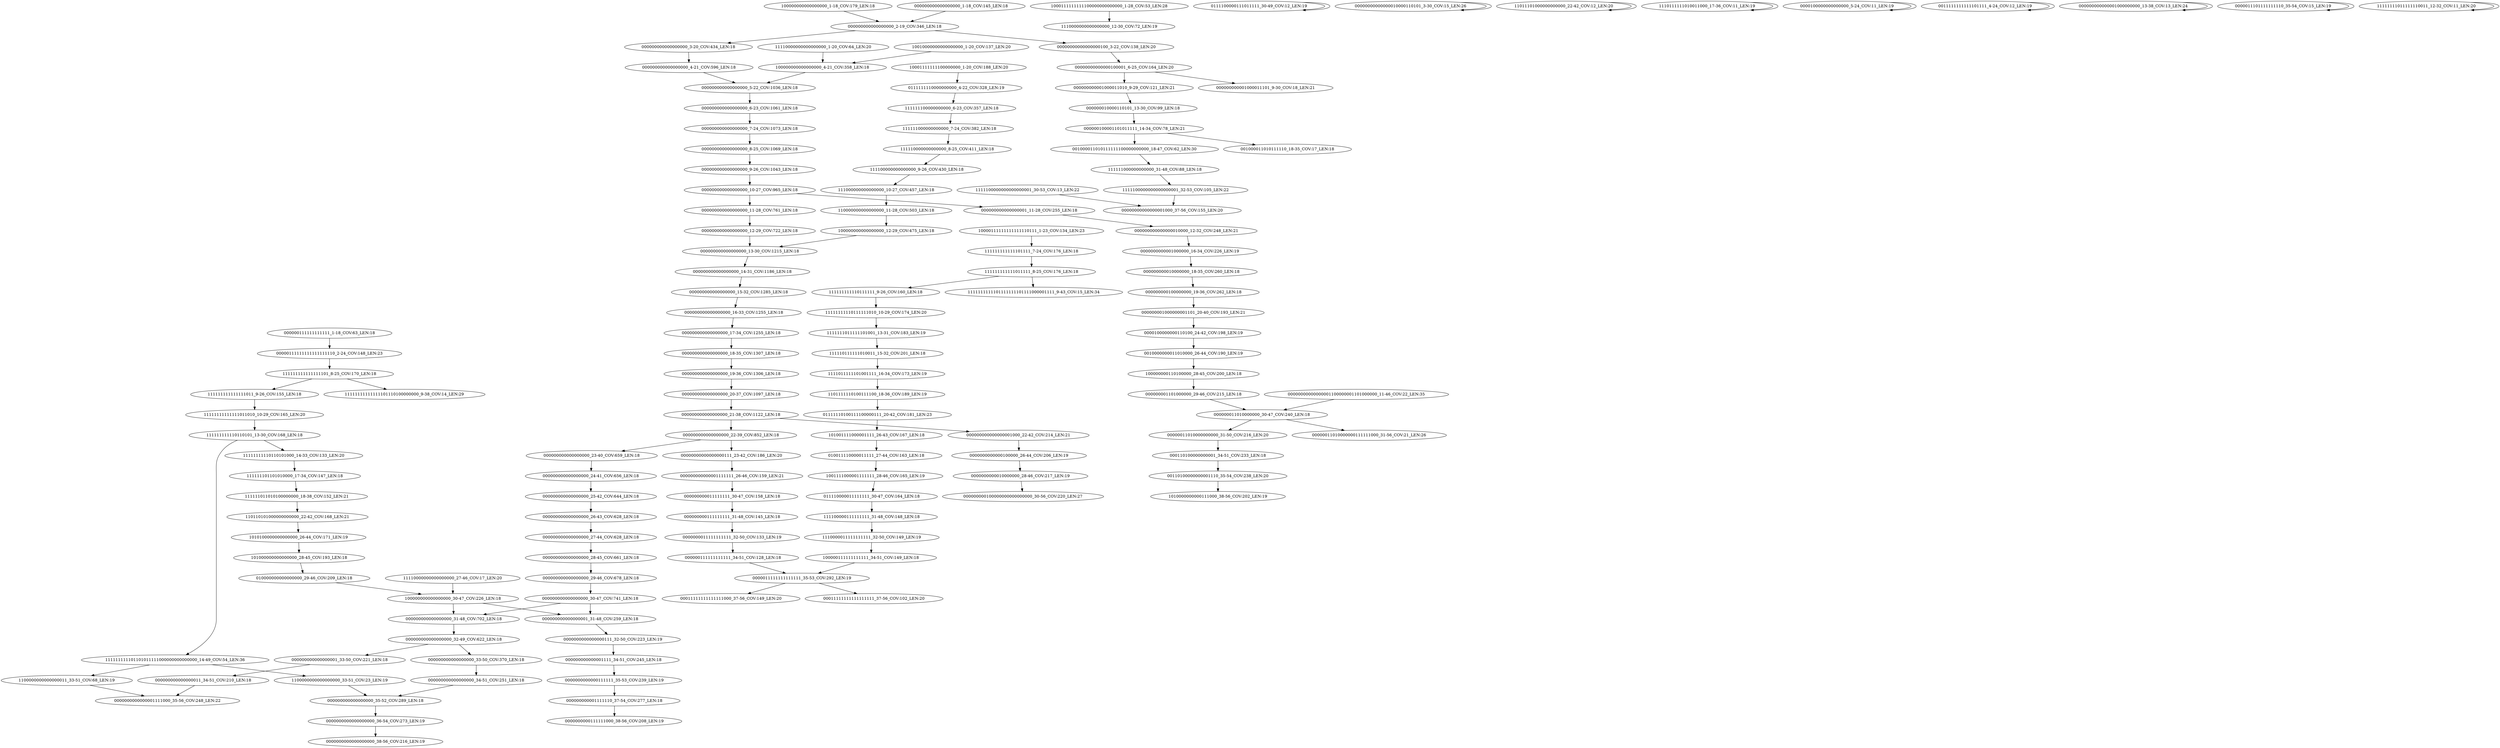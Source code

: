 digraph G {
    "100000000000000000_30-47_COV:226_LEN:18" -> "000000000000000000_31-48_COV:702_LEN:18";
    "100000000000000000_30-47_COV:226_LEN:18" -> "000000000000000001_31-48_COV:259_LEN:18";
    "000000000000000000_18-35_COV:1307_LEN:18" -> "000000000000000000_19-36_COV:1306_LEN:18";
    "000000000000000000_21-38_COV:1122_LEN:18" -> "000000000000000000_22-39_COV:852_LEN:18";
    "000000000000000000_21-38_COV:1122_LEN:18" -> "000000000000000001000_22-42_COV:214_LEN:21";
    "111111111101101011111000000000000000_14-49_COV:54_LEN:36" -> "1100000000000000000_33-51_COV:23_LEN:19";
    "111111111101101011111000000000000000_14-49_COV:54_LEN:36" -> "1100000000000000011_33-51_COV:68_LEN:19";
    "11111111111111011010_10-29_COV:165_LEN:20" -> "111111111110110101_13-30_COV:168_LEN:18";
    "1111111011111101001_13-31_COV:183_LEN:19" -> "111110111111010011_15-32_COV:201_LEN:18";
    "000000000000000000_28-45_COV:661_LEN:18" -> "000000000000000000_29-46_COV:678_LEN:18";
    "1100000000000000000_33-51_COV:23_LEN:19" -> "000000000000000000_35-52_COV:289_LEN:18";
    "1000111111111100000000000000_1-28_COV:53_LEN:28" -> "1110000000000000000_12-30_COV:72_LEN:19";
    "00110100000000001110_35-54_COV:238_LEN:20" -> "1010000000000111000_38-56_COV:202_LEN:19";
    "000000111111111111_1-18_COV:63_LEN:18" -> "00000111111111111111110_2-24_COV:148_LEN:23";
    "000000000000000000_14-31_COV:1186_LEN:18" -> "000000000000000000_15-32_COV:1285_LEN:18";
    "000000000000000000_15-32_COV:1285_LEN:18" -> "000000000000000000_16-33_COV:1255_LEN:18";
    "111111111110110101_13-30_COV:168_LEN:18" -> "111111111101101011111000000000000000_14-49_COV:54_LEN:36";
    "111111111110110101_13-30_COV:168_LEN:18" -> "11111111110110101000_14-33_COV:133_LEN:20";
    "00000111111111111111110_2-24_COV:148_LEN:23" -> "111111111111111101_8-25_COV:170_LEN:18";
    "00000011010000000000_31-50_COV:216_LEN:20" -> "000110100000000001_34-51_COV:233_LEN:18";
    "111111111111111101_8-25_COV:170_LEN:18" -> "111111111111111011_9-26_COV:155_LEN:18";
    "111111111111111101_8-25_COV:170_LEN:18" -> "11111111111111101110100000000_9-38_COV:14_LEN:29";
    "110110101000000000000_22-42_COV:168_LEN:21" -> "1010100000000000000_26-44_COV:171_LEN:19";
    "000000000000000000_11-28_COV:761_LEN:18" -> "000000000000000000_12-29_COV:722_LEN:18";
    "100000000000000000_1-18_COV:179_LEN:18" -> "000000000000000000_2-19_COV:346_LEN:18";
    "110000000000000000_11-28_COV:503_LEN:18" -> "100000000000000000_12-29_COV:475_LEN:18";
    "0000000000010000000_28-46_COV:217_LEN:19" -> "000000000100000000000000000_30-56_COV:220_LEN:27";
    "0000000000000000000_36-54_COV:273_LEN:19" -> "0000000000000000000_38-56_COV:216_LEN:19";
    "0111100000111011111_30-49_COV:12_LEN:19" -> "0111100000111011111_30-49_COV:12_LEN:19";
    "000000000000000000_25-42_COV:644_LEN:18" -> "000000000000000000_26-43_COV:628_LEN:18";
    "000000000000000000_8-25_COV:1069_LEN:18" -> "000000000000000000_9-26_COV:1043_LEN:18";
    "000000000000000000_35-52_COV:289_LEN:18" -> "0000000000000000000_36-54_COV:273_LEN:19";
    "000000000000000000_24-41_COV:656_LEN:18" -> "000000000000000000_25-42_COV:644_LEN:18";
    "000000000000000000_20-37_COV:1097_LEN:18" -> "000000000000000000_21-38_COV:1122_LEN:18";
    "0000000000000100000_26-44_COV:206_LEN:19" -> "0000000000010000000_28-46_COV:217_LEN:19";
    "0111111110000000000_4-22_COV:328_LEN:19" -> "111111100000000000_6-23_COV:357_LEN:18";
    "100000000110100000_28-45_COV:200_LEN:18" -> "000000001101000000_29-46_COV:215_LEN:18";
    "0000000000001000000_16-34_COV:226_LEN:19" -> "000000000010000000_18-35_COV:260_LEN:18";
    "111111011010100000000_18-38_COV:152_LEN:21" -> "110110101000000000000_22-42_COV:168_LEN:21";
    "000000011010000000_30-47_COV:240_LEN:18" -> "00000011010000000000_31-50_COV:216_LEN:20";
    "000000011010000000_30-47_COV:240_LEN:18" -> "00000011010000000111111000_31-56_COV:21_LEN:26";
    "111111000000000000_7-24_COV:382_LEN:18" -> "111110000000000000_8-25_COV:411_LEN:18";
    "1101111110100111100_18-36_COV:189_LEN:19" -> "01111110100111100000111_20-42_COV:181_LEN:23";
    "000000000000000000_9-26_COV:1043_LEN:18" -> "000000000000000000_10-27_COV:965_LEN:18";
    "000000000000000000_12-29_COV:722_LEN:18" -> "000000000000000000_13-30_COV:1215_LEN:18";
    "000000000000000001_33-50_COV:221_LEN:18" -> "000000000000000011_34-51_COV:210_LEN:18";
    "000000000000000000_22-39_COV:852_LEN:18" -> "00000000000000000111_23-42_COV:186_LEN:20";
    "000000000000000000_22-39_COV:852_LEN:18" -> "000000000000000000_23-40_COV:659_LEN:18";
    "00000000000000010000110101_3-30_COV:15_LEN:26" -> "00000000000000010000110101_3-30_COV:15_LEN:26";
    "111111101101010000_17-34_COV:147_LEN:18" -> "111111011010100000000_18-38_COV:152_LEN:21";
    "1111100000000000000001_30-53_COV:13_LEN:22" -> "00000000000000001000_37-56_COV:155_LEN:20";
    "000000000000000000_3-20_COV:434_LEN:18" -> "000000000000000000_4-21_COV:596_LEN:18";
    "101000000000000000_28-45_COV:193_LEN:18" -> "010000000000000000_29-46_COV:209_LEN:18";
    "000000000000000000_6-23_COV:1061_LEN:18" -> "000000000000000000_7-24_COV:1073_LEN:18";
    "000000000000000001000_22-42_COV:214_LEN:21" -> "0000000000000100000_26-44_COV:206_LEN:19";
    "0000011111111111111_35-53_COV:292_LEN:19" -> "00011111111111111000_37-56_COV:149_LEN:20";
    "0000011111111111111_35-53_COV:292_LEN:19" -> "00011111111111111111_37-56_COV:102_LEN:20";
    "111111100000000000_6-23_COV:357_LEN:18" -> "111111000000000000_7-24_COV:382_LEN:18";
    "111000000000000000_10-27_COV:457_LEN:18" -> "110000000000000000_11-28_COV:503_LEN:18";
    "000000000000000000_27-44_COV:628_LEN:18" -> "000000000000000000_28-45_COV:661_LEN:18";
    "0000000011111111111_32-50_COV:133_LEN:19" -> "000000111111111111_34-51_COV:128_LEN:18";
    "11011101000000000000_22-42_COV:12_LEN:20" -> "11011101000000000000_22-42_COV:12_LEN:20";
    "100000000000000000_12-29_COV:475_LEN:18" -> "000000000000000000_13-30_COV:1215_LEN:18";
    "000000000000001111111_26-46_COV:159_LEN:21" -> "000000000011111111_30-47_COV:158_LEN:18";
    "1111100000000000000001_32-53_COV:105_LEN:22" -> "00000000000000001000_37-56_COV:155_LEN:20";
    "000000000000000000_26-43_COV:628_LEN:18" -> "000000000000000000_27-44_COV:628_LEN:18";
    "000000100001101011111_14-34_COV:78_LEN:21" -> "001000011010111111100000000000_18-47_COV:62_LEN:30";
    "000000100001101011111_14-34_COV:78_LEN:21" -> "001000011010111110_18-35_COV:17_LEN:18";
    "000000000001000011010_9-29_COV:121_LEN:21" -> "000000010000110101_13-30_COV:99_LEN:18";
    "0010000000011010000_26-44_COV:190_LEN:19" -> "100000000110100000_28-45_COV:200_LEN:18";
    "000000000010000000_18-35_COV:260_LEN:18" -> "000000000100000000_19-36_COV:262_LEN:18";
    "000000000000000000_32-49_COV:622_LEN:18" -> "000000000000000001_33-50_COV:221_LEN:18";
    "000000000000000000_32-49_COV:622_LEN:18" -> "000000000000000000_33-50_COV:370_LEN:18";
    "1110111111010011000_17-36_COV:11_LEN:19" -> "1110111111010011000_17-36_COV:11_LEN:19";
    "000000000000000010000_12-32_COV:248_LEN:21" -> "0000000000001000000_16-34_COV:226_LEN:19";
    "001000011010111111100000000000_18-47_COV:62_LEN:30" -> "111111000000000000_31-48_COV:88_LEN:18";
    "1100000000000000011_33-51_COV:68_LEN:19" -> "0000000000000001111000_35-56_COV:248_LEN:22";
    "010000000000000000_29-46_COV:209_LEN:18" -> "100000000000000000_30-47_COV:226_LEN:18";
    "0000100000000000000_5-24_COV:11_LEN:19" -> "0000100000000000000_5-24_COV:11_LEN:19";
    "111100000111111111_31-48_COV:148_LEN:18" -> "1110000011111111111_32-50_COV:149_LEN:19";
    "000000000000000000_34-51_COV:251_LEN:18" -> "000000000000000000_35-52_COV:289_LEN:18";
    "000000000000000000_31-48_COV:702_LEN:18" -> "000000000000000000_32-49_COV:622_LEN:18";
    "000110100000000001_34-51_COV:233_LEN:18" -> "00110100000000001110_35-54_COV:238_LEN:20";
    "00000000000000000111_23-42_COV:186_LEN:20" -> "000000000000001111111_26-46_COV:159_LEN:21";
    "010011110000011111_27-44_COV:163_LEN:18" -> "1001111000001111111_28-46_COV:165_LEN:19";
    "100000000000000000_4-21_COV:358_LEN:18" -> "000000000000000000_5-22_COV:1036_LEN:18";
    "10000111111111111110111_1-23_COV:134_LEN:23" -> "111111111111101111_7-24_COV:176_LEN:18";
    "0011111111111101111_4-24_COV:12_LEN:19" -> "0011111111111101111_4-24_COV:12_LEN:19";
    "000000000001111110_37-54_COV:277_LEN:18" -> "0000000000111111000_38-56_COV:208_LEN:19";
    "000000010000110101_13-30_COV:99_LEN:18" -> "000000100001101011111_14-34_COV:78_LEN:21";
    "000000000000000000_4-21_COV:596_LEN:18" -> "000000000000000000_5-22_COV:1036_LEN:18";
    "000000000000000000_7-24_COV:1073_LEN:18" -> "000000000000000000_8-25_COV:1069_LEN:18";
    "111111111111111011_9-26_COV:155_LEN:18" -> "11111111111111011010_10-29_COV:165_LEN:20";
    "11110000000000000000_27-46_COV:17_LEN:20" -> "100000000000000000_30-47_COV:226_LEN:18";
    "1111011111101001111_16-34_COV:173_LEN:19" -> "1101111110100111100_18-36_COV:189_LEN:19";
    "10001111111100000000_1-20_COV:188_LEN:20" -> "0111111110000000000_4-22_COV:328_LEN:19";
    "00000000000000000100_3-22_COV:138_LEN:20" -> "00000000000000100001_6-25_COV:164_LEN:20";
    "000000000000000000_19-36_COV:1306_LEN:18" -> "000000000000000000_20-37_COV:1097_LEN:18";
    "0000000000000111111_35-53_COV:239_LEN:19" -> "000000000001111110_37-54_COV:277_LEN:18";
    "100000111111111111_34-51_COV:149_LEN:18" -> "0000011111111111111_35-53_COV:292_LEN:19";
    "101001111000001111_26-43_COV:167_LEN:18" -> "010011110000011111_27-44_COV:163_LEN:18";
    "000000000000000000_29-46_COV:678_LEN:18" -> "000000000000000000_30-47_COV:741_LEN:18";
    "011110000011111111_30-47_COV:164_LEN:18" -> "111100000111111111_31-48_COV:148_LEN:18";
    "111111111111101111_7-24_COV:176_LEN:18" -> "111111111111011111_8-25_COV:176_LEN:18";
    "000000000100000000_19-36_COV:262_LEN:18" -> "000000001000000001101_20-40_COV:193_LEN:21";
    "000000000000000001_11-28_COV:255_LEN:18" -> "000000000000000010000_12-32_COV:248_LEN:21";
    "000000000000001111_34-51_COV:245_LEN:18" -> "0000000000000111111_35-53_COV:239_LEN:19";
    "11111111110111111010_10-29_COV:174_LEN:20" -> "1111111011111101001_13-31_COV:183_LEN:19";
    "000000000000000000_16-33_COV:1255_LEN:18" -> "000000000000000000_17-34_COV:1255_LEN:18";
    "000000000000000011_34-51_COV:210_LEN:18" -> "0000000000000001111000_35-56_COV:248_LEN:22";
    "000000001000000001101_20-40_COV:193_LEN:21" -> "0000100000000110100_24-42_COV:198_LEN:19";
    "111100000000000000_9-26_COV:430_LEN:18" -> "111000000000000000_10-27_COV:457_LEN:18";
    "000000000000000000_10-27_COV:965_LEN:18" -> "000000000000000000_11-28_COV:761_LEN:18";
    "000000000000000000_10-27_COV:965_LEN:18" -> "000000000000000001_11-28_COV:255_LEN:18";
    "000000000011111111_30-47_COV:158_LEN:18" -> "000000000111111111_31-48_COV:145_LEN:18";
    "111111111111011111_8-25_COV:176_LEN:18" -> "1111111111101111111101111000001111_9-43_COV:15_LEN:34";
    "111111111111011111_8-25_COV:176_LEN:18" -> "111111111110111111_9-26_COV:160_LEN:18";
    "111111000000000000_31-48_COV:88_LEN:18" -> "1111100000000000000001_32-53_COV:105_LEN:22";
    "000000000000000000_23-40_COV:659_LEN:18" -> "000000000000000000_24-41_COV:656_LEN:18";
    "00000000000000100001_6-25_COV:164_LEN:20" -> "000000000001000011010_9-29_COV:121_LEN:21";
    "00000000000000100001_6-25_COV:164_LEN:20" -> "000000000001000011101_9-30_COV:18_LEN:21";
    "000000000000000000_13-30_COV:1215_LEN:18" -> "000000000000000000_14-31_COV:1186_LEN:18";
    "000000000000000000_5-22_COV:1036_LEN:18" -> "000000000000000000_6-23_COV:1061_LEN:18";
    "000000001101000000_29-46_COV:215_LEN:18" -> "000000011010000000_30-47_COV:240_LEN:18";
    "000000111111111111_34-51_COV:128_LEN:18" -> "0000011111111111111_35-53_COV:292_LEN:19";
    "000000000000001000000000_13-38_COV:13_LEN:24" -> "000000000000001000000000_13-38_COV:13_LEN:24";
    "000000000000000000_1-18_COV:145_LEN:18" -> "000000000000000000_2-19_COV:346_LEN:18";
    "01111110100111100000111_20-42_COV:181_LEN:23" -> "101001111000001111_26-43_COV:167_LEN:18";
    "111110000000000000_8-25_COV:411_LEN:18" -> "111100000000000000_9-26_COV:430_LEN:18";
    "000000000000000000_2-19_COV:346_LEN:18" -> "000000000000000000_3-20_COV:434_LEN:18";
    "000000000000000000_2-19_COV:346_LEN:18" -> "00000000000000000100_3-22_COV:138_LEN:20";
    "000000000000000000_33-50_COV:370_LEN:18" -> "000000000000000000_34-51_COV:251_LEN:18";
    "000000000111111111_31-48_COV:145_LEN:18" -> "0000000011111111111_32-50_COV:133_LEN:19";
    "0000011101111111110_35-54_COV:15_LEN:19" -> "0000011101111111110_35-54_COV:15_LEN:19";
    "000000000000000000_30-47_COV:741_LEN:18" -> "000000000000000000_31-48_COV:702_LEN:18";
    "000000000000000000_30-47_COV:741_LEN:18" -> "000000000000000001_31-48_COV:259_LEN:18";
    "00000000000000001100000001101000000_11-46_COV:22_LEN:35" -> "000000011010000000_30-47_COV:240_LEN:18";
    "1001111000001111111_28-46_COV:165_LEN:19" -> "011110000011111111_30-47_COV:164_LEN:18";
    "000000000000000000_17-34_COV:1255_LEN:18" -> "000000000000000000_18-35_COV:1307_LEN:18";
    "111111111110111111_9-26_COV:160_LEN:18" -> "11111111110111111010_10-29_COV:174_LEN:20";
    "0000000000000000111_32-50_COV:223_LEN:19" -> "000000000000001111_34-51_COV:245_LEN:18";
    "11111111110110101000_14-33_COV:133_LEN:20" -> "111111101101010000_17-34_COV:147_LEN:18";
    "111110111111010011_15-32_COV:201_LEN:18" -> "1111011111101001111_16-34_COV:173_LEN:19";
    "0000100000000110100_24-42_COV:198_LEN:19" -> "0010000000011010000_26-44_COV:190_LEN:19";
    "1110000011111111111_32-50_COV:149_LEN:19" -> "100000111111111111_34-51_COV:149_LEN:18";
    "11110000000000000000_1-20_COV:64_LEN:20" -> "100000000000000000_4-21_COV:358_LEN:18";
    "10010000000000000000_1-20_COV:137_LEN:20" -> "100000000000000000_4-21_COV:358_LEN:18";
    "11111111011111110011_12-32_COV:11_LEN:20" -> "11111111011111110011_12-32_COV:11_LEN:20";
    "000000000000000001_31-48_COV:259_LEN:18" -> "0000000000000000111_32-50_COV:223_LEN:19";
    "1010100000000000000_26-44_COV:171_LEN:19" -> "101000000000000000_28-45_COV:193_LEN:18";
}
